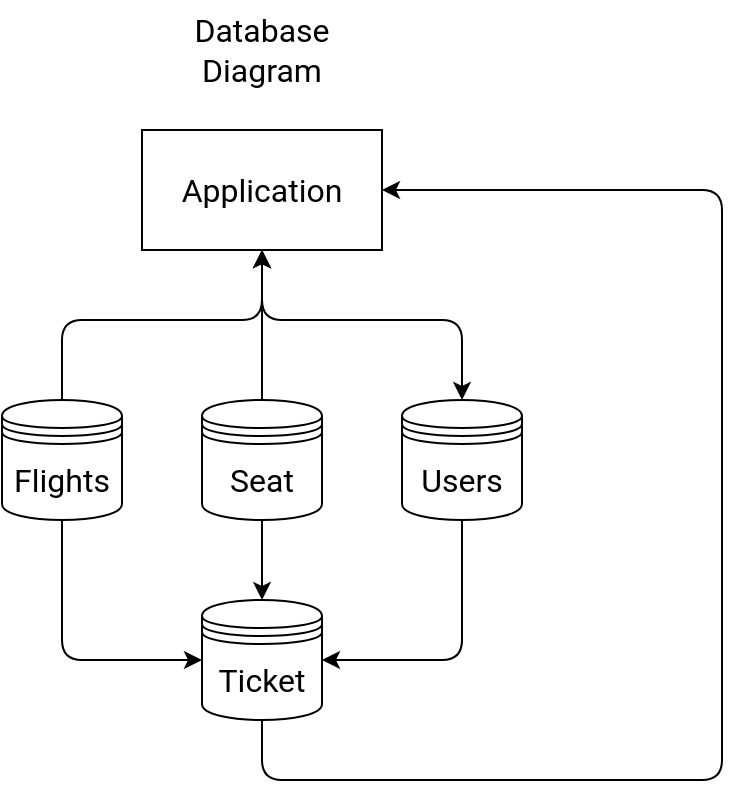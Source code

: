 <mxfile version="14.9.6" type="device"><diagram id="QMRfUL8KfoBI87MM8pTB" name="Page-1"><mxGraphModel dx="1202" dy="632" grid="1" gridSize="10" guides="1" tooltips="1" connect="1" arrows="1" fold="1" page="1" pageScale="1" pageWidth="1100" pageHeight="850" math="0" shadow="0"><root><mxCell id="0"/><mxCell id="1" parent="0"/><mxCell id="jyL51LzTYmvkImJNnuHG-1" value="&lt;font face=&quot;Roboto&quot; data-font-src=&quot;https://fonts.googleapis.com/css?family=Roboto&quot; style=&quot;font-size: 16px&quot;&gt;Application&lt;/font&gt;" style="rounded=0;whiteSpace=wrap;html=1;" vertex="1" parent="1"><mxGeometry x="490" y="395" width="120" height="60" as="geometry"/></mxCell><mxCell id="jyL51LzTYmvkImJNnuHG-2" value="&lt;font face=&quot;Roboto&quot; data-font-src=&quot;https://fonts.googleapis.com/css?family=Roboto&quot; style=&quot;font-size: 16px&quot;&gt;Users&lt;/font&gt;" style="shape=datastore;whiteSpace=wrap;html=1;" vertex="1" parent="1"><mxGeometry x="620" y="530" width="60" height="60" as="geometry"/></mxCell><mxCell id="jyL51LzTYmvkImJNnuHG-3" value="&lt;font style=&quot;font-size: 16px&quot; face=&quot;Roboto&quot; data-font-src=&quot;https://fonts.googleapis.com/css?family=Roboto&quot;&gt;Ticket&lt;/font&gt;" style="shape=datastore;whiteSpace=wrap;html=1;" vertex="1" parent="1"><mxGeometry x="520" y="630" width="60" height="60" as="geometry"/></mxCell><mxCell id="jyL51LzTYmvkImJNnuHG-4" value="&lt;font face=&quot;Roboto&quot; data-font-src=&quot;https://fonts.googleapis.com/css?family=Roboto&quot; style=&quot;font-size: 16px&quot;&gt;Seat&lt;/font&gt;" style="shape=datastore;whiteSpace=wrap;html=1;" vertex="1" parent="1"><mxGeometry x="520" y="530" width="60" height="60" as="geometry"/></mxCell><mxCell id="jyL51LzTYmvkImJNnuHG-5" value="&lt;font style=&quot;font-size: 16px&quot; face=&quot;Roboto&quot; data-font-src=&quot;https://fonts.googleapis.com/css?family=Roboto&quot;&gt;Flights&lt;/font&gt;" style="shape=datastore;whiteSpace=wrap;html=1;" vertex="1" parent="1"><mxGeometry x="420" y="530" width="60" height="60" as="geometry"/></mxCell><mxCell id="jyL51LzTYmvkImJNnuHG-6" value="" style="endArrow=classic;startArrow=classic;html=1;exitX=0.5;exitY=1;exitDx=0;exitDy=0;entryX=0.5;entryY=0;entryDx=0;entryDy=0;" edge="1" parent="1" source="jyL51LzTYmvkImJNnuHG-1" target="jyL51LzTYmvkImJNnuHG-2"><mxGeometry width="50" height="50" relative="1" as="geometry"><mxPoint x="540" y="600" as="sourcePoint"/><mxPoint x="590" y="550" as="targetPoint"/><Array as="points"><mxPoint x="550" y="490"/><mxPoint x="650" y="490"/></Array></mxGeometry></mxCell><mxCell id="jyL51LzTYmvkImJNnuHG-7" value="" style="endArrow=classic;html=1;exitX=0.5;exitY=0;exitDx=0;exitDy=0;entryX=0.5;entryY=1;entryDx=0;entryDy=0;" edge="1" parent="1" source="jyL51LzTYmvkImJNnuHG-4" target="jyL51LzTYmvkImJNnuHG-1"><mxGeometry width="50" height="50" relative="1" as="geometry"><mxPoint x="540" y="600" as="sourcePoint"/><mxPoint x="500" y="480" as="targetPoint"/></mxGeometry></mxCell><mxCell id="jyL51LzTYmvkImJNnuHG-8" value="" style="endArrow=classic;html=1;exitX=0.5;exitY=0;exitDx=0;exitDy=0;entryX=0.5;entryY=1;entryDx=0;entryDy=0;" edge="1" parent="1" source="jyL51LzTYmvkImJNnuHG-5" target="jyL51LzTYmvkImJNnuHG-1"><mxGeometry width="50" height="50" relative="1" as="geometry"><mxPoint x="490" y="570" as="sourcePoint"/><mxPoint x="590" y="550" as="targetPoint"/><Array as="points"><mxPoint x="450" y="490"/><mxPoint x="550" y="490"/></Array></mxGeometry></mxCell><mxCell id="jyL51LzTYmvkImJNnuHG-9" value="" style="endArrow=classic;html=1;exitX=0.5;exitY=1;exitDx=0;exitDy=0;entryX=0;entryY=0.5;entryDx=0;entryDy=0;" edge="1" parent="1" source="jyL51LzTYmvkImJNnuHG-5" target="jyL51LzTYmvkImJNnuHG-3"><mxGeometry width="50" height="50" relative="1" as="geometry"><mxPoint x="540" y="600" as="sourcePoint"/><mxPoint x="590" y="550" as="targetPoint"/><Array as="points"><mxPoint x="450" y="660"/></Array></mxGeometry></mxCell><mxCell id="jyL51LzTYmvkImJNnuHG-10" value="" style="endArrow=classic;html=1;exitX=0.5;exitY=1;exitDx=0;exitDy=0;entryX=1;entryY=0.5;entryDx=0;entryDy=0;" edge="1" parent="1" source="jyL51LzTYmvkImJNnuHG-2" target="jyL51LzTYmvkImJNnuHG-3"><mxGeometry width="50" height="50" relative="1" as="geometry"><mxPoint x="460" y="600.0" as="sourcePoint"/><mxPoint x="530" y="670" as="targetPoint"/><Array as="points"><mxPoint x="650" y="660"/></Array></mxGeometry></mxCell><mxCell id="jyL51LzTYmvkImJNnuHG-11" value="" style="endArrow=classic;html=1;entryX=0.5;entryY=0;entryDx=0;entryDy=0;exitX=0.5;exitY=1;exitDx=0;exitDy=0;" edge="1" parent="1" source="jyL51LzTYmvkImJNnuHG-4" target="jyL51LzTYmvkImJNnuHG-3"><mxGeometry width="50" height="50" relative="1" as="geometry"><mxPoint x="550" y="610" as="sourcePoint"/><mxPoint x="590" y="550" as="targetPoint"/></mxGeometry></mxCell><mxCell id="jyL51LzTYmvkImJNnuHG-12" value="" style="endArrow=classic;html=1;exitX=0.5;exitY=1;exitDx=0;exitDy=0;entryX=1;entryY=0.5;entryDx=0;entryDy=0;" edge="1" parent="1" source="jyL51LzTYmvkImJNnuHG-3" target="jyL51LzTYmvkImJNnuHG-1"><mxGeometry width="50" height="50" relative="1" as="geometry"><mxPoint x="540" y="600" as="sourcePoint"/><mxPoint x="760" y="690" as="targetPoint"/><Array as="points"><mxPoint x="550" y="720"/><mxPoint x="780" y="720"/><mxPoint x="780" y="425"/></Array></mxGeometry></mxCell><mxCell id="jyL51LzTYmvkImJNnuHG-13" value="&lt;font face=&quot;Roboto&quot; data-font-src=&quot;https://fonts.googleapis.com/css?family=Roboto&quot; style=&quot;font-size: 16px&quot;&gt;Database Diagram&lt;/font&gt;" style="text;html=1;strokeColor=none;fillColor=none;align=center;verticalAlign=middle;whiteSpace=wrap;rounded=0;fontSize=16;" vertex="1" parent="1"><mxGeometry x="505" y="330" width="90" height="50" as="geometry"/></mxCell></root></mxGraphModel></diagram></mxfile>